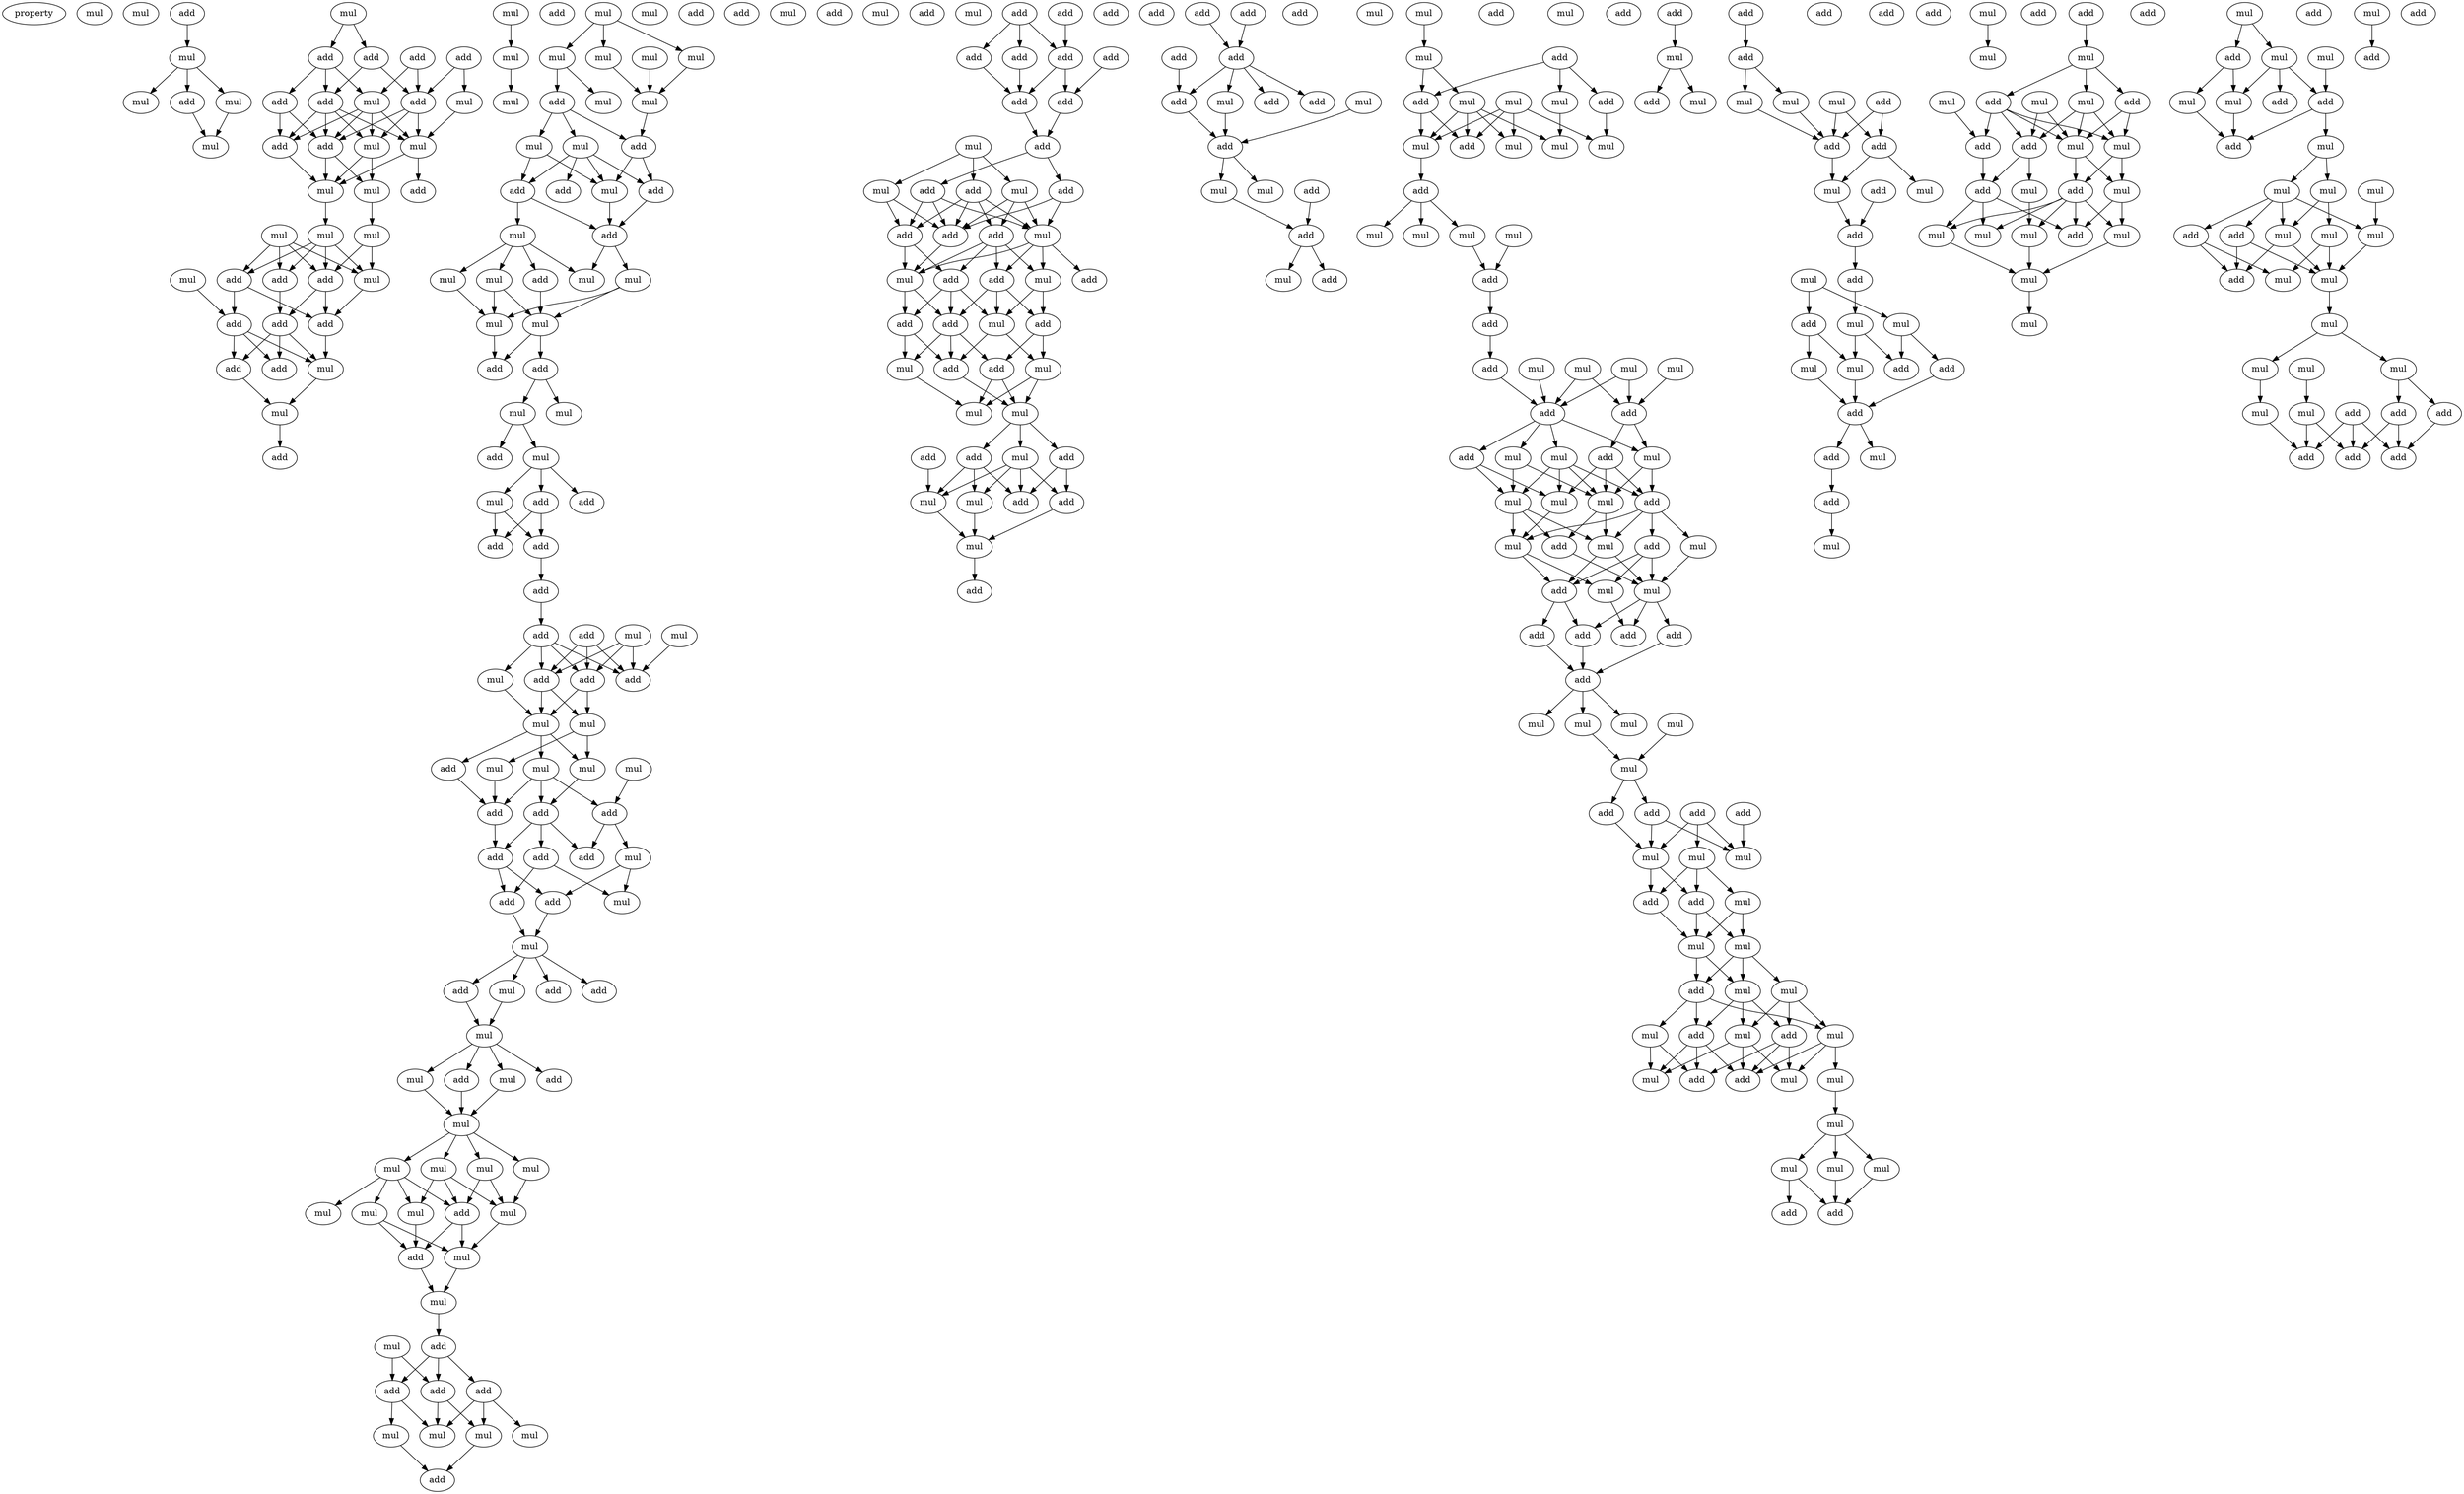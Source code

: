 digraph {
    node [fontcolor=black]
    property [mul=2,lf=1.2]
    0 [ label = mul ];
    1 [ label = mul ];
    2 [ label = add ];
    3 [ label = mul ];
    4 [ label = mul ];
    5 [ label = add ];
    6 [ label = mul ];
    7 [ label = mul ];
    8 [ label = mul ];
    9 [ label = add ];
    10 [ label = add ];
    11 [ label = add ];
    12 [ label = add ];
    13 [ label = add ];
    14 [ label = add ];
    15 [ label = mul ];
    16 [ label = add ];
    17 [ label = mul ];
    18 [ label = mul ];
    19 [ label = mul ];
    20 [ label = add ];
    21 [ label = add ];
    22 [ label = mul ];
    23 [ label = mul ];
    24 [ label = add ];
    25 [ label = mul ];
    26 [ label = mul ];
    27 [ label = mul ];
    28 [ label = mul ];
    29 [ label = mul ];
    30 [ label = add ];
    31 [ label = add ];
    32 [ label = add ];
    33 [ label = add ];
    34 [ label = add ];
    35 [ label = add ];
    36 [ label = mul ];
    37 [ label = add ];
    38 [ label = add ];
    39 [ label = mul ];
    40 [ label = add ];
    41 [ label = mul ];
    42 [ label = mul ];
    43 [ label = mul ];
    44 [ label = add ];
    45 [ label = mul ];
    46 [ label = mul ];
    47 [ label = mul ];
    48 [ label = mul ];
    49 [ label = mul ];
    50 [ label = add ];
    51 [ label = mul ];
    52 [ label = mul ];
    53 [ label = add ];
    54 [ label = mul ];
    55 [ label = mul ];
    56 [ label = add ];
    57 [ label = add ];
    58 [ label = mul ];
    59 [ label = add ];
    60 [ label = add ];
    61 [ label = mul ];
    62 [ label = add ];
    63 [ label = mul ];
    64 [ label = mul ];
    65 [ label = mul ];
    66 [ label = mul ];
    67 [ label = mul ];
    68 [ label = mul ];
    69 [ label = add ];
    70 [ label = add ];
    71 [ label = mul ];
    72 [ label = mul ];
    73 [ label = mul ];
    74 [ label = add ];
    75 [ label = mul ];
    76 [ label = mul ];
    77 [ label = add ];
    78 [ label = add ];
    79 [ label = add ];
    80 [ label = add ];
    81 [ label = add ];
    82 [ label = add ];
    83 [ label = add ];
    84 [ label = mul ];
    85 [ label = add ];
    86 [ label = mul ];
    87 [ label = add ];
    88 [ label = add ];
    89 [ label = mul ];
    90 [ label = add ];
    91 [ label = mul ];
    92 [ label = mul ];
    93 [ label = mul ];
    94 [ label = mul ];
    95 [ label = mul ];
    96 [ label = mul ];
    97 [ label = add ];
    98 [ label = add ];
    99 [ label = add ];
    100 [ label = add ];
    101 [ label = add ];
    102 [ label = add ];
    103 [ label = add ];
    104 [ label = mul ];
    105 [ label = add ];
    106 [ label = add ];
    107 [ label = mul ];
    108 [ label = mul ];
    109 [ label = add ];
    110 [ label = add ];
    111 [ label = add ];
    112 [ label = mul ];
    113 [ label = add ];
    114 [ label = mul ];
    115 [ label = mul ];
    116 [ label = mul ];
    117 [ label = add ];
    118 [ label = add ];
    119 [ label = mul ];
    120 [ label = mul ];
    121 [ label = mul ];
    122 [ label = mul ];
    123 [ label = mul ];
    124 [ label = mul ];
    125 [ label = mul ];
    126 [ label = mul ];
    127 [ label = mul ];
    128 [ label = mul ];
    129 [ label = add ];
    130 [ label = add ];
    131 [ label = mul ];
    132 [ label = add ];
    133 [ label = mul ];
    134 [ label = mul ];
    135 [ label = add ];
    136 [ label = mul ];
    137 [ label = add ];
    138 [ label = add ];
    139 [ label = add ];
    140 [ label = add ];
    141 [ label = mul ];
    142 [ label = mul ];
    143 [ label = mul ];
    144 [ label = mul ];
    145 [ label = mul ];
    146 [ label = add ];
    147 [ label = add ];
    148 [ label = add ];
    149 [ label = add ];
    150 [ label = add ];
    151 [ label = add ];
    152 [ label = add ];
    153 [ label = add ];
    154 [ label = add ];
    155 [ label = mul ];
    156 [ label = add ];
    157 [ label = mul ];
    158 [ label = mul ];
    159 [ label = add ];
    160 [ label = add ];
    161 [ label = add ];
    162 [ label = mul ];
    163 [ label = add ];
    164 [ label = add ];
    165 [ label = add ];
    166 [ label = add ];
    167 [ label = add ];
    168 [ label = add ];
    169 [ label = mul ];
    170 [ label = mul ];
    171 [ label = add ];
    172 [ label = mul ];
    173 [ label = add ];
    174 [ label = add ];
    175 [ label = add ];
    176 [ label = mul ];
    177 [ label = mul ];
    178 [ label = add ];
    179 [ label = mul ];
    180 [ label = mul ];
    181 [ label = add ];
    182 [ label = add ];
    183 [ label = mul ];
    184 [ label = add ];
    185 [ label = add ];
    186 [ label = add ];
    187 [ label = mul ];
    188 [ label = mul ];
    189 [ label = mul ];
    190 [ label = add ];
    191 [ label = add ];
    192 [ label = add ];
    193 [ label = add ];
    194 [ label = add ];
    195 [ label = add ];
    196 [ label = add ];
    197 [ label = mul ];
    198 [ label = add ];
    199 [ label = add ];
    200 [ label = mul ];
    201 [ label = add ];
    202 [ label = add ];
    203 [ label = mul ];
    204 [ label = mul ];
    205 [ label = add ];
    206 [ label = add ];
    207 [ label = add ];
    208 [ label = mul ];
    209 [ label = mul ];
    210 [ label = add ];
    211 [ label = mul ];
    212 [ label = mul ];
    213 [ label = add ];
    214 [ label = mul ];
    215 [ label = mul ];
    216 [ label = add ];
    217 [ label = mul ];
    218 [ label = add ];
    219 [ label = mul ];
    220 [ label = mul ];
    221 [ label = add ];
    222 [ label = mul ];
    223 [ label = mul ];
    224 [ label = add ];
    225 [ label = mul ];
    226 [ label = add ];
    227 [ label = mul ];
    228 [ label = mul ];
    229 [ label = mul ];
    230 [ label = add ];
    231 [ label = add ];
    232 [ label = mul ];
    233 [ label = mul ];
    234 [ label = mul ];
    235 [ label = add ];
    236 [ label = mul ];
    237 [ label = add ];
    238 [ label = add ];
    239 [ label = mul ];
    240 [ label = add ];
    241 [ label = mul ];
    242 [ label = add ];
    243 [ label = mul ];
    244 [ label = mul ];
    245 [ label = add ];
    246 [ label = mul ];
    247 [ label = mul ];
    248 [ label = mul ];
    249 [ label = mul ];
    250 [ label = add ];
    251 [ label = mul ];
    252 [ label = add ];
    253 [ label = mul ];
    254 [ label = mul ];
    255 [ label = add ];
    256 [ label = add ];
    257 [ label = add ];
    258 [ label = add ];
    259 [ label = add ];
    260 [ label = mul ];
    261 [ label = add ];
    262 [ label = mul ];
    263 [ label = mul ];
    264 [ label = mul ];
    265 [ label = mul ];
    266 [ label = mul ];
    267 [ label = add ];
    268 [ label = add ];
    269 [ label = add ];
    270 [ label = add ];
    271 [ label = mul ];
    272 [ label = mul ];
    273 [ label = mul ];
    274 [ label = add ];
    275 [ label = mul ];
    276 [ label = add ];
    277 [ label = add ];
    278 [ label = mul ];
    279 [ label = mul ];
    280 [ label = add ];
    281 [ label = mul ];
    282 [ label = mul ];
    283 [ label = add ];
    284 [ label = mul ];
    285 [ label = add ];
    286 [ label = mul ];
    287 [ label = mul ];
    288 [ label = mul ];
    289 [ label = mul ];
    290 [ label = mul ];
    291 [ label = add ];
    292 [ label = add ];
    293 [ label = mul ];
    294 [ label = mul ];
    295 [ label = mul ];
    296 [ label = mul ];
    297 [ label = add ];
    298 [ label = add ];
    299 [ label = add ];
    300 [ label = mul ];
    301 [ label = add ];
    302 [ label = mul ];
    303 [ label = add ];
    304 [ label = add ];
    305 [ label = add ];
    306 [ label = mul ];
    307 [ label = add ];
    308 [ label = mul ];
    309 [ label = mul ];
    310 [ label = add ];
    311 [ label = add ];
    312 [ label = add ];
    313 [ label = add ];
    314 [ label = mul ];
    315 [ label = mul ];
    316 [ label = add ];
    317 [ label = add ];
    318 [ label = mul ];
    319 [ label = add ];
    320 [ label = mul ];
    321 [ label = mul ];
    322 [ label = mul ];
    323 [ label = add ];
    324 [ label = mul ];
    325 [ label = add ];
    326 [ label = add ];
    327 [ label = mul ];
    328 [ label = add ];
    329 [ label = add ];
    330 [ label = mul ];
    331 [ label = mul ];
    332 [ label = add ];
    333 [ label = add ];
    334 [ label = add ];
    335 [ label = mul ];
    336 [ label = mul ];
    337 [ label = add ];
    338 [ label = mul ];
    339 [ label = mul ];
    340 [ label = mul ];
    341 [ label = add ];
    342 [ label = mul ];
    343 [ label = mul ];
    344 [ label = add ];
    345 [ label = add ];
    346 [ label = mul ];
    347 [ label = mul ];
    348 [ label = add ];
    349 [ label = add ];
    350 [ label = add ];
    351 [ label = mul ];
    352 [ label = mul ];
    353 [ label = mul ];
    354 [ label = mul ];
    355 [ label = mul ];
    356 [ label = add ];
    357 [ label = mul ];
    358 [ label = mul ];
    359 [ label = mul ];
    360 [ label = mul ];
    361 [ label = add ];
    362 [ label = mul ];
    363 [ label = mul ];
    364 [ label = add ];
    365 [ label = add ];
    366 [ label = add ];
    367 [ label = mul ];
    368 [ label = mul ];
    369 [ label = mul ];
    370 [ label = mul ];
    371 [ label = add ];
    372 [ label = mul ];
    373 [ label = mul ];
    374 [ label = add ];
    375 [ label = mul ];
    376 [ label = mul ];
    377 [ label = mul ];
    378 [ label = add ];
    379 [ label = add ];
    380 [ label = mul ];
    381 [ label = mul ];
    382 [ label = mul ];
    383 [ label = mul ];
    384 [ label = add ];
    385 [ label = add ];
    386 [ label = mul ];
    387 [ label = mul ];
    388 [ label = add ];
    389 [ label = add ];
    390 [ label = add ];
    391 [ label = add ];
    392 [ label = mul ];
    393 [ label = add ];
    394 [ label = add ];
    2 -> 3 [ name = 0 ];
    3 -> 4 [ name = 1 ];
    3 -> 5 [ name = 2 ];
    3 -> 6 [ name = 3 ];
    5 -> 7 [ name = 4 ];
    6 -> 7 [ name = 5 ];
    8 -> 9 [ name = 6 ];
    8 -> 11 [ name = 7 ];
    9 -> 13 [ name = 8 ];
    9 -> 14 [ name = 9 ];
    9 -> 15 [ name = 10 ];
    10 -> 16 [ name = 11 ];
    10 -> 17 [ name = 12 ];
    11 -> 14 [ name = 13 ];
    11 -> 16 [ name = 14 ];
    12 -> 15 [ name = 15 ];
    12 -> 16 [ name = 16 ];
    13 -> 20 [ name = 17 ];
    13 -> 21 [ name = 18 ];
    14 -> 18 [ name = 19 ];
    14 -> 19 [ name = 20 ];
    14 -> 20 [ name = 21 ];
    14 -> 21 [ name = 22 ];
    15 -> 18 [ name = 23 ];
    15 -> 19 [ name = 24 ];
    15 -> 20 [ name = 25 ];
    15 -> 21 [ name = 26 ];
    16 -> 18 [ name = 27 ];
    16 -> 19 [ name = 28 ];
    16 -> 21 [ name = 29 ];
    17 -> 18 [ name = 30 ];
    18 -> 23 [ name = 31 ];
    18 -> 24 [ name = 32 ];
    19 -> 22 [ name = 33 ];
    19 -> 23 [ name = 34 ];
    20 -> 23 [ name = 35 ];
    21 -> 22 [ name = 36 ];
    21 -> 23 [ name = 37 ];
    22 -> 27 [ name = 38 ];
    23 -> 25 [ name = 39 ];
    25 -> 29 [ name = 40 ];
    25 -> 30 [ name = 41 ];
    25 -> 31 [ name = 42 ];
    25 -> 32 [ name = 43 ];
    26 -> 29 [ name = 44 ];
    26 -> 30 [ name = 45 ];
    26 -> 31 [ name = 46 ];
    26 -> 32 [ name = 47 ];
    27 -> 29 [ name = 48 ];
    27 -> 31 [ name = 49 ];
    28 -> 33 [ name = 50 ];
    29 -> 34 [ name = 51 ];
    30 -> 35 [ name = 52 ];
    31 -> 34 [ name = 53 ];
    31 -> 35 [ name = 54 ];
    32 -> 33 [ name = 55 ];
    32 -> 34 [ name = 56 ];
    33 -> 36 [ name = 57 ];
    33 -> 37 [ name = 58 ];
    33 -> 38 [ name = 59 ];
    34 -> 36 [ name = 60 ];
    35 -> 36 [ name = 61 ];
    35 -> 37 [ name = 62 ];
    35 -> 38 [ name = 63 ];
    36 -> 39 [ name = 64 ];
    38 -> 39 [ name = 65 ];
    39 -> 40 [ name = 66 ];
    41 -> 42 [ name = 67 ];
    42 -> 43 [ name = 68 ];
    45 -> 46 [ name = 69 ];
    45 -> 47 [ name = 70 ];
    45 -> 49 [ name = 71 ];
    46 -> 52 [ name = 72 ];
    47 -> 50 [ name = 73 ];
    47 -> 51 [ name = 74 ];
    48 -> 52 [ name = 75 ];
    49 -> 52 [ name = 76 ];
    50 -> 53 [ name = 77 ];
    50 -> 54 [ name = 78 ];
    50 -> 55 [ name = 79 ];
    52 -> 53 [ name = 80 ];
    53 -> 58 [ name = 81 ];
    53 -> 59 [ name = 82 ];
    54 -> 57 [ name = 83 ];
    54 -> 58 [ name = 84 ];
    55 -> 56 [ name = 85 ];
    55 -> 57 [ name = 86 ];
    55 -> 58 [ name = 87 ];
    55 -> 59 [ name = 88 ];
    57 -> 60 [ name = 89 ];
    57 -> 61 [ name = 90 ];
    58 -> 60 [ name = 91 ];
    59 -> 60 [ name = 92 ];
    60 -> 64 [ name = 93 ];
    60 -> 66 [ name = 94 ];
    61 -> 62 [ name = 95 ];
    61 -> 63 [ name = 96 ];
    61 -> 65 [ name = 97 ];
    61 -> 66 [ name = 98 ];
    62 -> 67 [ name = 99 ];
    63 -> 68 [ name = 100 ];
    64 -> 67 [ name = 101 ];
    64 -> 68 [ name = 102 ];
    65 -> 67 [ name = 103 ];
    65 -> 68 [ name = 104 ];
    67 -> 69 [ name = 105 ];
    67 -> 70 [ name = 106 ];
    68 -> 69 [ name = 107 ];
    70 -> 71 [ name = 108 ];
    70 -> 73 [ name = 109 ];
    71 -> 74 [ name = 110 ];
    71 -> 75 [ name = 111 ];
    75 -> 76 [ name = 112 ];
    75 -> 77 [ name = 113 ];
    75 -> 78 [ name = 114 ];
    76 -> 80 [ name = 115 ];
    76 -> 81 [ name = 116 ];
    78 -> 80 [ name = 117 ];
    78 -> 81 [ name = 118 ];
    80 -> 82 [ name = 119 ];
    82 -> 85 [ name = 120 ];
    83 -> 87 [ name = 121 ];
    83 -> 88 [ name = 122 ];
    83 -> 90 [ name = 123 ];
    84 -> 90 [ name = 124 ];
    85 -> 87 [ name = 125 ];
    85 -> 88 [ name = 126 ];
    85 -> 89 [ name = 127 ];
    85 -> 90 [ name = 128 ];
    86 -> 87 [ name = 129 ];
    86 -> 88 [ name = 130 ];
    86 -> 90 [ name = 131 ];
    87 -> 91 [ name = 132 ];
    87 -> 92 [ name = 133 ];
    88 -> 91 [ name = 134 ];
    88 -> 92 [ name = 135 ];
    89 -> 91 [ name = 136 ];
    91 -> 93 [ name = 137 ];
    91 -> 95 [ name = 138 ];
    91 -> 97 [ name = 139 ];
    92 -> 93 [ name = 140 ];
    92 -> 96 [ name = 141 ];
    93 -> 99 [ name = 142 ];
    94 -> 100 [ name = 143 ];
    95 -> 98 [ name = 144 ];
    95 -> 99 [ name = 145 ];
    95 -> 100 [ name = 146 ];
    96 -> 98 [ name = 147 ];
    97 -> 98 [ name = 148 ];
    98 -> 103 [ name = 149 ];
    99 -> 101 [ name = 150 ];
    99 -> 102 [ name = 151 ];
    99 -> 103 [ name = 152 ];
    100 -> 102 [ name = 153 ];
    100 -> 104 [ name = 154 ];
    101 -> 106 [ name = 155 ];
    101 -> 107 [ name = 156 ];
    103 -> 105 [ name = 157 ];
    103 -> 106 [ name = 158 ];
    104 -> 105 [ name = 159 ];
    104 -> 107 [ name = 160 ];
    105 -> 108 [ name = 161 ];
    106 -> 108 [ name = 162 ];
    108 -> 109 [ name = 163 ];
    108 -> 110 [ name = 164 ];
    108 -> 112 [ name = 165 ];
    108 -> 113 [ name = 166 ];
    109 -> 114 [ name = 167 ];
    112 -> 114 [ name = 168 ];
    114 -> 115 [ name = 169 ];
    114 -> 117 [ name = 170 ];
    114 -> 118 [ name = 171 ];
    114 -> 119 [ name = 172 ];
    115 -> 120 [ name = 173 ];
    117 -> 120 [ name = 174 ];
    119 -> 120 [ name = 175 ];
    120 -> 121 [ name = 176 ];
    120 -> 122 [ name = 177 ];
    120 -> 123 [ name = 178 ];
    120 -> 124 [ name = 179 ];
    121 -> 125 [ name = 180 ];
    121 -> 128 [ name = 181 ];
    121 -> 129 [ name = 182 ];
    122 -> 125 [ name = 183 ];
    122 -> 129 [ name = 184 ];
    123 -> 125 [ name = 185 ];
    124 -> 126 [ name = 186 ];
    124 -> 127 [ name = 187 ];
    124 -> 128 [ name = 188 ];
    124 -> 129 [ name = 189 ];
    125 -> 131 [ name = 190 ];
    126 -> 130 [ name = 191 ];
    126 -> 131 [ name = 192 ];
    128 -> 130 [ name = 193 ];
    129 -> 130 [ name = 194 ];
    129 -> 131 [ name = 195 ];
    130 -> 134 [ name = 196 ];
    131 -> 134 [ name = 197 ];
    134 -> 135 [ name = 198 ];
    135 -> 137 [ name = 199 ];
    135 -> 139 [ name = 200 ];
    135 -> 140 [ name = 201 ];
    136 -> 139 [ name = 202 ];
    136 -> 140 [ name = 203 ];
    137 -> 141 [ name = 204 ];
    137 -> 144 [ name = 205 ];
    137 -> 145 [ name = 206 ];
    139 -> 141 [ name = 207 ];
    139 -> 143 [ name = 208 ];
    140 -> 141 [ name = 209 ];
    140 -> 145 [ name = 210 ];
    143 -> 146 [ name = 211 ];
    145 -> 146 [ name = 212 ];
    147 -> 149 [ name = 213 ];
    148 -> 149 [ name = 214 ];
    148 -> 150 [ name = 215 ];
    148 -> 151 [ name = 216 ];
    149 -> 153 [ name = 217 ];
    149 -> 154 [ name = 218 ];
    150 -> 153 [ name = 219 ];
    151 -> 153 [ name = 220 ];
    152 -> 154 [ name = 221 ];
    153 -> 156 [ name = 222 ];
    154 -> 156 [ name = 223 ];
    155 -> 157 [ name = 224 ];
    155 -> 158 [ name = 225 ];
    155 -> 161 [ name = 226 ];
    156 -> 159 [ name = 227 ];
    156 -> 160 [ name = 228 ];
    157 -> 163 [ name = 229 ];
    157 -> 164 [ name = 230 ];
    158 -> 162 [ name = 231 ];
    158 -> 163 [ name = 232 ];
    158 -> 165 [ name = 233 ];
    159 -> 162 [ name = 234 ];
    159 -> 163 [ name = 235 ];
    160 -> 162 [ name = 236 ];
    160 -> 163 [ name = 237 ];
    160 -> 164 [ name = 238 ];
    161 -> 162 [ name = 239 ];
    161 -> 163 [ name = 240 ];
    161 -> 164 [ name = 241 ];
    161 -> 165 [ name = 242 ];
    162 -> 166 [ name = 243 ];
    162 -> 168 [ name = 244 ];
    162 -> 169 [ name = 245 ];
    162 -> 170 [ name = 246 ];
    163 -> 169 [ name = 247 ];
    164 -> 167 [ name = 248 ];
    164 -> 169 [ name = 249 ];
    165 -> 166 [ name = 250 ];
    165 -> 167 [ name = 251 ];
    165 -> 169 [ name = 252 ];
    165 -> 170 [ name = 253 ];
    166 -> 171 [ name = 254 ];
    166 -> 172 [ name = 255 ];
    166 -> 174 [ name = 256 ];
    167 -> 171 [ name = 257 ];
    167 -> 172 [ name = 258 ];
    167 -> 173 [ name = 259 ];
    169 -> 171 [ name = 260 ];
    169 -> 173 [ name = 261 ];
    170 -> 172 [ name = 262 ];
    170 -> 174 [ name = 263 ];
    171 -> 175 [ name = 264 ];
    171 -> 176 [ name = 265 ];
    171 -> 178 [ name = 266 ];
    172 -> 177 [ name = 267 ];
    172 -> 178 [ name = 268 ];
    173 -> 176 [ name = 269 ];
    173 -> 178 [ name = 270 ];
    174 -> 175 [ name = 271 ];
    174 -> 177 [ name = 272 ];
    175 -> 179 [ name = 273 ];
    175 -> 180 [ name = 274 ];
    176 -> 179 [ name = 275 ];
    177 -> 179 [ name = 276 ];
    177 -> 180 [ name = 277 ];
    178 -> 180 [ name = 278 ];
    180 -> 181 [ name = 279 ];
    180 -> 183 [ name = 280 ];
    180 -> 184 [ name = 281 ];
    181 -> 186 [ name = 282 ];
    181 -> 187 [ name = 283 ];
    181 -> 188 [ name = 284 ];
    182 -> 187 [ name = 285 ];
    183 -> 185 [ name = 286 ];
    183 -> 186 [ name = 287 ];
    183 -> 187 [ name = 288 ];
    183 -> 188 [ name = 289 ];
    184 -> 185 [ name = 290 ];
    184 -> 186 [ name = 291 ];
    185 -> 189 [ name = 292 ];
    187 -> 189 [ name = 293 ];
    188 -> 189 [ name = 294 ];
    189 -> 192 [ name = 295 ];
    193 -> 196 [ name = 296 ];
    194 -> 196 [ name = 297 ];
    195 -> 198 [ name = 298 ];
    196 -> 197 [ name = 299 ];
    196 -> 198 [ name = 300 ];
    196 -> 199 [ name = 301 ];
    196 -> 201 [ name = 302 ];
    197 -> 202 [ name = 303 ];
    198 -> 202 [ name = 304 ];
    200 -> 202 [ name = 305 ];
    202 -> 203 [ name = 306 ];
    202 -> 204 [ name = 307 ];
    203 -> 207 [ name = 308 ];
    206 -> 207 [ name = 309 ];
    207 -> 209 [ name = 310 ];
    207 -> 210 [ name = 311 ];
    211 -> 212 [ name = 312 ];
    212 -> 217 [ name = 313 ];
    212 -> 218 [ name = 314 ];
    213 -> 215 [ name = 315 ];
    213 -> 216 [ name = 316 ];
    213 -> 218 [ name = 317 ];
    214 -> 219 [ name = 318 ];
    214 -> 220 [ name = 319 ];
    214 -> 221 [ name = 320 ];
    214 -> 223 [ name = 321 ];
    215 -> 222 [ name = 322 ];
    216 -> 220 [ name = 323 ];
    217 -> 219 [ name = 324 ];
    217 -> 221 [ name = 325 ];
    217 -> 222 [ name = 326 ];
    217 -> 223 [ name = 327 ];
    218 -> 221 [ name = 328 ];
    218 -> 223 [ name = 329 ];
    223 -> 224 [ name = 330 ];
    224 -> 225 [ name = 331 ];
    224 -> 227 [ name = 332 ];
    224 -> 229 [ name = 333 ];
    225 -> 230 [ name = 334 ];
    228 -> 230 [ name = 335 ];
    230 -> 231 [ name = 336 ];
    231 -> 235 [ name = 337 ];
    232 -> 237 [ name = 338 ];
    233 -> 237 [ name = 339 ];
    233 -> 238 [ name = 340 ];
    234 -> 238 [ name = 341 ];
    235 -> 237 [ name = 342 ];
    236 -> 237 [ name = 343 ];
    236 -> 238 [ name = 344 ];
    237 -> 239 [ name = 345 ];
    237 -> 240 [ name = 346 ];
    237 -> 241 [ name = 347 ];
    237 -> 243 [ name = 348 ];
    238 -> 239 [ name = 349 ];
    238 -> 242 [ name = 350 ];
    239 -> 244 [ name = 351 ];
    239 -> 245 [ name = 352 ];
    240 -> 246 [ name = 353 ];
    240 -> 247 [ name = 354 ];
    241 -> 244 [ name = 355 ];
    241 -> 247 [ name = 356 ];
    242 -> 244 [ name = 357 ];
    242 -> 245 [ name = 358 ];
    242 -> 246 [ name = 359 ];
    243 -> 244 [ name = 360 ];
    243 -> 245 [ name = 361 ];
    243 -> 246 [ name = 362 ];
    243 -> 247 [ name = 363 ];
    244 -> 251 [ name = 364 ];
    244 -> 252 [ name = 365 ];
    245 -> 248 [ name = 366 ];
    245 -> 249 [ name = 367 ];
    245 -> 250 [ name = 368 ];
    245 -> 251 [ name = 369 ];
    246 -> 249 [ name = 370 ];
    247 -> 249 [ name = 371 ];
    247 -> 251 [ name = 372 ];
    247 -> 252 [ name = 373 ];
    248 -> 253 [ name = 374 ];
    249 -> 254 [ name = 375 ];
    249 -> 255 [ name = 376 ];
    250 -> 253 [ name = 377 ];
    250 -> 254 [ name = 378 ];
    250 -> 255 [ name = 379 ];
    251 -> 253 [ name = 380 ];
    251 -> 255 [ name = 381 ];
    252 -> 253 [ name = 382 ];
    253 -> 256 [ name = 383 ];
    253 -> 257 [ name = 384 ];
    253 -> 259 [ name = 385 ];
    254 -> 257 [ name = 386 ];
    255 -> 258 [ name = 387 ];
    255 -> 259 [ name = 388 ];
    256 -> 261 [ name = 389 ];
    258 -> 261 [ name = 390 ];
    259 -> 261 [ name = 391 ];
    261 -> 262 [ name = 392 ];
    261 -> 263 [ name = 393 ];
    261 -> 264 [ name = 394 ];
    264 -> 266 [ name = 395 ];
    265 -> 266 [ name = 396 ];
    266 -> 268 [ name = 397 ];
    266 -> 269 [ name = 398 ];
    267 -> 273 [ name = 399 ];
    268 -> 272 [ name = 400 ];
    268 -> 273 [ name = 401 ];
    269 -> 272 [ name = 402 ];
    270 -> 271 [ name = 403 ];
    270 -> 272 [ name = 404 ];
    270 -> 273 [ name = 405 ];
    271 -> 274 [ name = 406 ];
    271 -> 275 [ name = 407 ];
    271 -> 276 [ name = 408 ];
    272 -> 274 [ name = 409 ];
    272 -> 276 [ name = 410 ];
    274 -> 278 [ name = 411 ];
    275 -> 278 [ name = 412 ];
    275 -> 279 [ name = 413 ];
    276 -> 278 [ name = 414 ];
    276 -> 279 [ name = 415 ];
    278 -> 280 [ name = 416 ];
    278 -> 282 [ name = 417 ];
    279 -> 280 [ name = 418 ];
    279 -> 281 [ name = 419 ];
    279 -> 282 [ name = 420 ];
    280 -> 283 [ name = 421 ];
    280 -> 284 [ name = 422 ];
    280 -> 286 [ name = 423 ];
    281 -> 285 [ name = 424 ];
    281 -> 286 [ name = 425 ];
    281 -> 287 [ name = 426 ];
    282 -> 283 [ name = 427 ];
    282 -> 285 [ name = 428 ];
    282 -> 287 [ name = 429 ];
    283 -> 288 [ name = 430 ];
    283 -> 291 [ name = 431 ];
    283 -> 292 [ name = 432 ];
    284 -> 288 [ name = 433 ];
    284 -> 292 [ name = 434 ];
    285 -> 290 [ name = 435 ];
    285 -> 291 [ name = 436 ];
    285 -> 292 [ name = 437 ];
    286 -> 289 [ name = 438 ];
    286 -> 290 [ name = 439 ];
    286 -> 291 [ name = 440 ];
    287 -> 288 [ name = 441 ];
    287 -> 290 [ name = 442 ];
    287 -> 291 [ name = 443 ];
    289 -> 293 [ name = 444 ];
    293 -> 294 [ name = 445 ];
    293 -> 295 [ name = 446 ];
    293 -> 296 [ name = 447 ];
    294 -> 297 [ name = 448 ];
    294 -> 299 [ name = 449 ];
    295 -> 299 [ name = 450 ];
    296 -> 299 [ name = 451 ];
    298 -> 300 [ name = 452 ];
    300 -> 301 [ name = 453 ];
    300 -> 302 [ name = 454 ];
    303 -> 304 [ name = 455 ];
    304 -> 306 [ name = 456 ];
    304 -> 309 [ name = 457 ];
    305 -> 310 [ name = 458 ];
    305 -> 311 [ name = 459 ];
    306 -> 310 [ name = 460 ];
    308 -> 310 [ name = 461 ];
    308 -> 311 [ name = 462 ];
    309 -> 310 [ name = 463 ];
    310 -> 314 [ name = 464 ];
    311 -> 314 [ name = 465 ];
    311 -> 315 [ name = 466 ];
    312 -> 316 [ name = 467 ];
    314 -> 316 [ name = 468 ];
    316 -> 317 [ name = 469 ];
    317 -> 321 [ name = 470 ];
    318 -> 319 [ name = 471 ];
    318 -> 320 [ name = 472 ];
    319 -> 322 [ name = 473 ];
    319 -> 324 [ name = 474 ];
    320 -> 323 [ name = 475 ];
    320 -> 326 [ name = 476 ];
    321 -> 323 [ name = 477 ];
    321 -> 324 [ name = 478 ];
    322 -> 328 [ name = 479 ];
    324 -> 328 [ name = 480 ];
    326 -> 328 [ name = 481 ];
    327 -> 331 [ name = 482 ];
    328 -> 329 [ name = 483 ];
    328 -> 330 [ name = 484 ];
    329 -> 333 [ name = 485 ];
    333 -> 335 [ name = 486 ];
    334 -> 336 [ name = 487 ];
    336 -> 337 [ name = 488 ];
    336 -> 339 [ name = 489 ];
    336 -> 341 [ name = 490 ];
    337 -> 342 [ name = 491 ];
    337 -> 343 [ name = 492 ];
    337 -> 344 [ name = 493 ];
    337 -> 345 [ name = 494 ];
    338 -> 345 [ name = 495 ];
    339 -> 342 [ name = 496 ];
    339 -> 343 [ name = 497 ];
    339 -> 344 [ name = 498 ];
    340 -> 343 [ name = 499 ];
    340 -> 344 [ name = 500 ];
    341 -> 342 [ name = 501 ];
    341 -> 343 [ name = 502 ];
    342 -> 346 [ name = 503 ];
    342 -> 349 [ name = 504 ];
    343 -> 346 [ name = 505 ];
    343 -> 349 [ name = 506 ];
    344 -> 347 [ name = 507 ];
    344 -> 348 [ name = 508 ];
    345 -> 348 [ name = 509 ];
    346 -> 350 [ name = 510 ];
    346 -> 353 [ name = 511 ];
    347 -> 351 [ name = 512 ];
    348 -> 350 [ name = 513 ];
    348 -> 352 [ name = 514 ];
    348 -> 354 [ name = 515 ];
    349 -> 350 [ name = 516 ];
    349 -> 351 [ name = 517 ];
    349 -> 352 [ name = 518 ];
    349 -> 353 [ name = 519 ];
    349 -> 354 [ name = 520 ];
    351 -> 355 [ name = 521 ];
    353 -> 355 [ name = 522 ];
    354 -> 355 [ name = 523 ];
    355 -> 357 [ name = 524 ];
    358 -> 360 [ name = 525 ];
    358 -> 361 [ name = 526 ];
    359 -> 364 [ name = 527 ];
    360 -> 363 [ name = 528 ];
    360 -> 364 [ name = 529 ];
    360 -> 365 [ name = 530 ];
    361 -> 362 [ name = 531 ];
    361 -> 363 [ name = 532 ];
    362 -> 366 [ name = 533 ];
    363 -> 366 [ name = 534 ];
    364 -> 366 [ name = 535 ];
    364 -> 367 [ name = 536 ];
    367 -> 368 [ name = 537 ];
    367 -> 370 [ name = 538 ];
    368 -> 371 [ name = 539 ];
    368 -> 372 [ name = 540 ];
    368 -> 374 [ name = 541 ];
    368 -> 375 [ name = 542 ];
    369 -> 372 [ name = 543 ];
    370 -> 373 [ name = 544 ];
    370 -> 375 [ name = 545 ];
    371 -> 377 [ name = 546 ];
    371 -> 379 [ name = 547 ];
    372 -> 377 [ name = 548 ];
    373 -> 376 [ name = 549 ];
    373 -> 377 [ name = 550 ];
    374 -> 376 [ name = 551 ];
    374 -> 379 [ name = 552 ];
    375 -> 377 [ name = 553 ];
    375 -> 379 [ name = 554 ];
    377 -> 380 [ name = 555 ];
    380 -> 382 [ name = 556 ];
    380 -> 383 [ name = 557 ];
    381 -> 386 [ name = 558 ];
    382 -> 387 [ name = 559 ];
    383 -> 384 [ name = 560 ];
    383 -> 385 [ name = 561 ];
    384 -> 389 [ name = 562 ];
    384 -> 390 [ name = 563 ];
    385 -> 389 [ name = 564 ];
    386 -> 390 [ name = 565 ];
    386 -> 391 [ name = 566 ];
    387 -> 391 [ name = 567 ];
    388 -> 389 [ name = 568 ];
    388 -> 390 [ name = 569 ];
    388 -> 391 [ name = 570 ];
    392 -> 394 [ name = 571 ];
}
